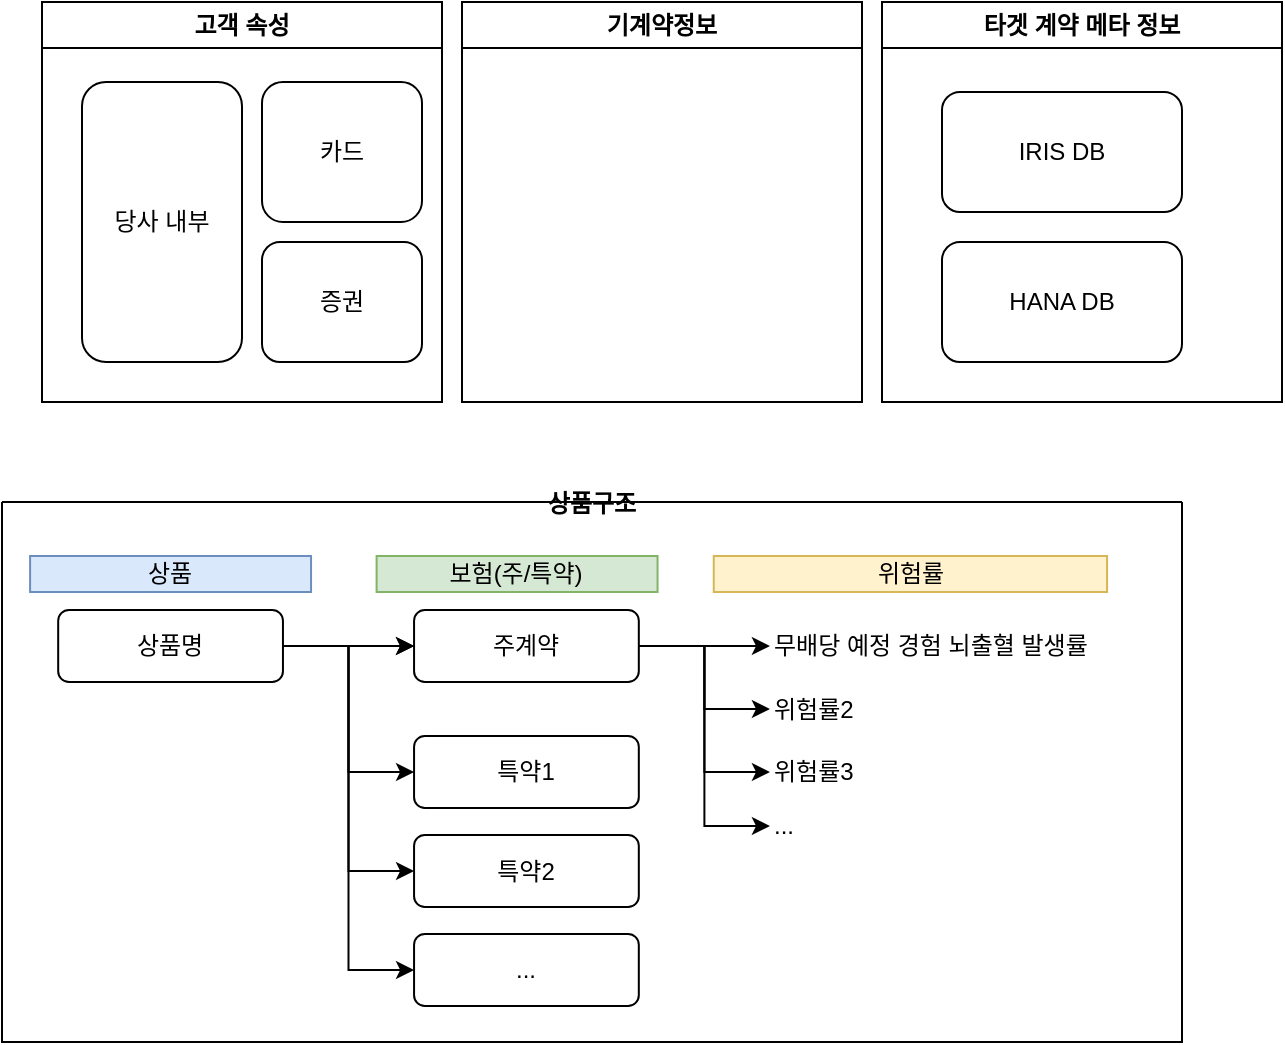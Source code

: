 <mxfile version="22.1.2" type="github">
  <diagram name="페이지-1" id="DrAP7eZRbEFT3B6ZiXp5">
    <mxGraphModel dx="1026" dy="686" grid="1" gridSize="10" guides="1" tooltips="1" connect="1" arrows="1" fold="1" page="1" pageScale="1" pageWidth="827" pageHeight="1169" math="0" shadow="0">
      <root>
        <mxCell id="0" />
        <mxCell id="1" parent="0" />
        <mxCell id="0Ap0oMkYR-13eDsSxTsI-3" value="당사 내부" style="rounded=1;whiteSpace=wrap;html=1;" vertex="1" parent="1">
          <mxGeometry x="60" y="180" width="80" height="140" as="geometry" />
        </mxCell>
        <mxCell id="0Ap0oMkYR-13eDsSxTsI-5" value="카드" style="rounded=1;whiteSpace=wrap;html=1;" vertex="1" parent="1">
          <mxGeometry x="150" y="180" width="80" height="70" as="geometry" />
        </mxCell>
        <mxCell id="0Ap0oMkYR-13eDsSxTsI-6" value="증권" style="rounded=1;whiteSpace=wrap;html=1;" vertex="1" parent="1">
          <mxGeometry x="150" y="260" width="80" height="60" as="geometry" />
        </mxCell>
        <mxCell id="0Ap0oMkYR-13eDsSxTsI-7" value="고객 속성" style="swimlane;whiteSpace=wrap;html=1;" vertex="1" parent="1">
          <mxGeometry x="40" y="140" width="200" height="200" as="geometry" />
        </mxCell>
        <mxCell id="0Ap0oMkYR-13eDsSxTsI-8" value="기계약정보" style="swimlane;whiteSpace=wrap;html=1;" vertex="1" parent="1">
          <mxGeometry x="250" y="140" width="200" height="200" as="geometry" />
        </mxCell>
        <mxCell id="0Ap0oMkYR-13eDsSxTsI-9" value="타겟 계약 메타 정보" style="swimlane;whiteSpace=wrap;html=1;" vertex="1" parent="1">
          <mxGeometry x="460" y="140" width="200" height="200" as="geometry" />
        </mxCell>
        <mxCell id="0Ap0oMkYR-13eDsSxTsI-14" value="IRIS DB" style="rounded=1;whiteSpace=wrap;html=1;" vertex="1" parent="0Ap0oMkYR-13eDsSxTsI-9">
          <mxGeometry x="30" y="45" width="120" height="60" as="geometry" />
        </mxCell>
        <mxCell id="0Ap0oMkYR-13eDsSxTsI-15" value="HANA DB" style="rounded=1;whiteSpace=wrap;html=1;" vertex="1" parent="0Ap0oMkYR-13eDsSxTsI-9">
          <mxGeometry x="30" y="120" width="120" height="60" as="geometry" />
        </mxCell>
        <mxCell id="0Ap0oMkYR-13eDsSxTsI-68" value="" style="group" vertex="1" connectable="0" parent="1">
          <mxGeometry x="20" y="390" width="590" height="270" as="geometry" />
        </mxCell>
        <mxCell id="0Ap0oMkYR-13eDsSxTsI-32" value="상품명" style="rounded=1;whiteSpace=wrap;html=1;" vertex="1" parent="0Ap0oMkYR-13eDsSxTsI-68">
          <mxGeometry x="28.095" y="54.0" width="112.381" height="36.0" as="geometry" />
        </mxCell>
        <mxCell id="0Ap0oMkYR-13eDsSxTsI-33" value="주계약" style="rounded=1;whiteSpace=wrap;html=1;" vertex="1" parent="0Ap0oMkYR-13eDsSxTsI-68">
          <mxGeometry x="206.032" y="54.0" width="112.381" height="36.0" as="geometry" />
        </mxCell>
        <mxCell id="0Ap0oMkYR-13eDsSxTsI-36" value="" style="edgeStyle=orthogonalEdgeStyle;rounded=0;orthogonalLoop=1;jettySize=auto;html=1;" edge="1" parent="0Ap0oMkYR-13eDsSxTsI-68" source="0Ap0oMkYR-13eDsSxTsI-32" target="0Ap0oMkYR-13eDsSxTsI-33">
          <mxGeometry relative="1" as="geometry">
            <Array as="points">
              <mxPoint x="168.571" y="72.0" />
              <mxPoint x="168.571" y="72.0" />
            </Array>
          </mxGeometry>
        </mxCell>
        <mxCell id="0Ap0oMkYR-13eDsSxTsI-43" value="" style="edgeStyle=orthogonalEdgeStyle;rounded=0;orthogonalLoop=1;jettySize=auto;html=1;" edge="1" parent="0Ap0oMkYR-13eDsSxTsI-68" source="0Ap0oMkYR-13eDsSxTsI-32" target="0Ap0oMkYR-13eDsSxTsI-33">
          <mxGeometry relative="1" as="geometry" />
        </mxCell>
        <mxCell id="0Ap0oMkYR-13eDsSxTsI-38" value="특약1" style="rounded=1;whiteSpace=wrap;html=1;" vertex="1" parent="0Ap0oMkYR-13eDsSxTsI-68">
          <mxGeometry x="206.032" y="117.0" width="112.381" height="36.0" as="geometry" />
        </mxCell>
        <mxCell id="0Ap0oMkYR-13eDsSxTsI-41" style="edgeStyle=orthogonalEdgeStyle;rounded=0;orthogonalLoop=1;jettySize=auto;html=1;exitX=1;exitY=0.5;exitDx=0;exitDy=0;entryX=0;entryY=0.5;entryDx=0;entryDy=0;" edge="1" parent="0Ap0oMkYR-13eDsSxTsI-68" source="0Ap0oMkYR-13eDsSxTsI-32" target="0Ap0oMkYR-13eDsSxTsI-38">
          <mxGeometry relative="1" as="geometry">
            <mxPoint x="168.571" y="135" as="targetPoint" />
            <Array as="points">
              <mxPoint x="173.254" y="72.0" />
              <mxPoint x="173.254" y="135" />
            </Array>
          </mxGeometry>
        </mxCell>
        <mxCell id="0Ap0oMkYR-13eDsSxTsI-39" value="특약2" style="rounded=1;whiteSpace=wrap;html=1;" vertex="1" parent="0Ap0oMkYR-13eDsSxTsI-68">
          <mxGeometry x="206.032" y="166.5" width="112.381" height="36.0" as="geometry" />
        </mxCell>
        <mxCell id="0Ap0oMkYR-13eDsSxTsI-44" style="edgeStyle=orthogonalEdgeStyle;rounded=0;orthogonalLoop=1;jettySize=auto;html=1;exitX=1;exitY=0.5;exitDx=0;exitDy=0;entryX=0;entryY=0.5;entryDx=0;entryDy=0;" edge="1" parent="0Ap0oMkYR-13eDsSxTsI-68" source="0Ap0oMkYR-13eDsSxTsI-32" target="0Ap0oMkYR-13eDsSxTsI-39">
          <mxGeometry relative="1" as="geometry" />
        </mxCell>
        <mxCell id="0Ap0oMkYR-13eDsSxTsI-40" value="..." style="rounded=1;whiteSpace=wrap;html=1;" vertex="1" parent="0Ap0oMkYR-13eDsSxTsI-68">
          <mxGeometry x="206.032" y="216.0" width="112.381" height="36.0" as="geometry" />
        </mxCell>
        <mxCell id="0Ap0oMkYR-13eDsSxTsI-45" style="edgeStyle=orthogonalEdgeStyle;rounded=0;orthogonalLoop=1;jettySize=auto;html=1;exitX=1;exitY=0.5;exitDx=0;exitDy=0;entryX=0;entryY=0.5;entryDx=0;entryDy=0;" edge="1" parent="0Ap0oMkYR-13eDsSxTsI-68" source="0Ap0oMkYR-13eDsSxTsI-32" target="0Ap0oMkYR-13eDsSxTsI-40">
          <mxGeometry relative="1" as="geometry" />
        </mxCell>
        <mxCell id="0Ap0oMkYR-13eDsSxTsI-53" value="무배당 예정 경험 뇌출혈 발생률" style="text;html=1;strokeColor=none;fillColor=none;align=left;verticalAlign=middle;whiteSpace=wrap;rounded=0;" vertex="1" parent="0Ap0oMkYR-13eDsSxTsI-68">
          <mxGeometry x="383.968" y="58.5" width="196.667" height="27.0" as="geometry" />
        </mxCell>
        <mxCell id="0Ap0oMkYR-13eDsSxTsI-54" value="" style="edgeStyle=orthogonalEdgeStyle;rounded=0;orthogonalLoop=1;jettySize=auto;html=1;" edge="1" parent="0Ap0oMkYR-13eDsSxTsI-68" source="0Ap0oMkYR-13eDsSxTsI-33" target="0Ap0oMkYR-13eDsSxTsI-53">
          <mxGeometry relative="1" as="geometry" />
        </mxCell>
        <mxCell id="0Ap0oMkYR-13eDsSxTsI-56" value="위험률2" style="text;html=1;strokeColor=none;fillColor=none;align=left;verticalAlign=middle;whiteSpace=wrap;rounded=0;" vertex="1" parent="0Ap0oMkYR-13eDsSxTsI-68">
          <mxGeometry x="383.968" y="90.0" width="56.19" height="27.0" as="geometry" />
        </mxCell>
        <mxCell id="0Ap0oMkYR-13eDsSxTsI-57" style="edgeStyle=orthogonalEdgeStyle;rounded=0;orthogonalLoop=1;jettySize=auto;html=1;entryX=0;entryY=0.5;entryDx=0;entryDy=0;" edge="1" parent="0Ap0oMkYR-13eDsSxTsI-68" source="0Ap0oMkYR-13eDsSxTsI-33" target="0Ap0oMkYR-13eDsSxTsI-56">
          <mxGeometry relative="1" as="geometry" />
        </mxCell>
        <mxCell id="0Ap0oMkYR-13eDsSxTsI-58" value="위험률3" style="text;html=1;strokeColor=none;fillColor=none;align=left;verticalAlign=middle;whiteSpace=wrap;rounded=0;" vertex="1" parent="0Ap0oMkYR-13eDsSxTsI-68">
          <mxGeometry x="383.968" y="121.5" width="56.19" height="27.0" as="geometry" />
        </mxCell>
        <mxCell id="0Ap0oMkYR-13eDsSxTsI-59" style="edgeStyle=orthogonalEdgeStyle;rounded=0;orthogonalLoop=1;jettySize=auto;html=1;exitX=1;exitY=0.5;exitDx=0;exitDy=0;entryX=0;entryY=0.5;entryDx=0;entryDy=0;" edge="1" parent="0Ap0oMkYR-13eDsSxTsI-68" source="0Ap0oMkYR-13eDsSxTsI-33" target="0Ap0oMkYR-13eDsSxTsI-58">
          <mxGeometry relative="1" as="geometry" />
        </mxCell>
        <mxCell id="0Ap0oMkYR-13eDsSxTsI-60" value="..." style="text;html=1;strokeColor=none;fillColor=none;align=left;verticalAlign=middle;whiteSpace=wrap;rounded=0;" vertex="1" parent="0Ap0oMkYR-13eDsSxTsI-68">
          <mxGeometry x="383.968" y="148.5" width="56.19" height="27.0" as="geometry" />
        </mxCell>
        <mxCell id="0Ap0oMkYR-13eDsSxTsI-61" style="edgeStyle=orthogonalEdgeStyle;rounded=0;orthogonalLoop=1;jettySize=auto;html=1;exitX=1;exitY=0.5;exitDx=0;exitDy=0;entryX=0;entryY=0.5;entryDx=0;entryDy=0;" edge="1" parent="0Ap0oMkYR-13eDsSxTsI-68" source="0Ap0oMkYR-13eDsSxTsI-33" target="0Ap0oMkYR-13eDsSxTsI-60">
          <mxGeometry relative="1" as="geometry" />
        </mxCell>
        <mxCell id="0Ap0oMkYR-13eDsSxTsI-62" value="상품" style="rounded=0;whiteSpace=wrap;html=1;fillColor=#dae8fc;strokeColor=#6c8ebf;" vertex="1" parent="0Ap0oMkYR-13eDsSxTsI-68">
          <mxGeometry x="14.048" y="27.0" width="140.476" height="18.0" as="geometry" />
        </mxCell>
        <mxCell id="0Ap0oMkYR-13eDsSxTsI-63" value="보험(주/특약)" style="rounded=0;whiteSpace=wrap;html=1;fillColor=#d5e8d4;strokeColor=#82b366;" vertex="1" parent="0Ap0oMkYR-13eDsSxTsI-68">
          <mxGeometry x="187.302" y="27.0" width="140.476" height="18.0" as="geometry" />
        </mxCell>
        <mxCell id="0Ap0oMkYR-13eDsSxTsI-64" value="위험률" style="rounded=0;whiteSpace=wrap;html=1;fillColor=#fff2cc;strokeColor=#d6b656;" vertex="1" parent="0Ap0oMkYR-13eDsSxTsI-68">
          <mxGeometry x="355.873" y="27.0" width="196.667" height="18.0" as="geometry" />
        </mxCell>
        <mxCell id="0Ap0oMkYR-13eDsSxTsI-66" value="상품구조" style="swimlane;startSize=0;rounded=0;glass=0;" vertex="1" parent="0Ap0oMkYR-13eDsSxTsI-68">
          <mxGeometry width="590" height="270" as="geometry">
            <mxRectangle width="80" height="30" as="alternateBounds" />
          </mxGeometry>
        </mxCell>
      </root>
    </mxGraphModel>
  </diagram>
</mxfile>
